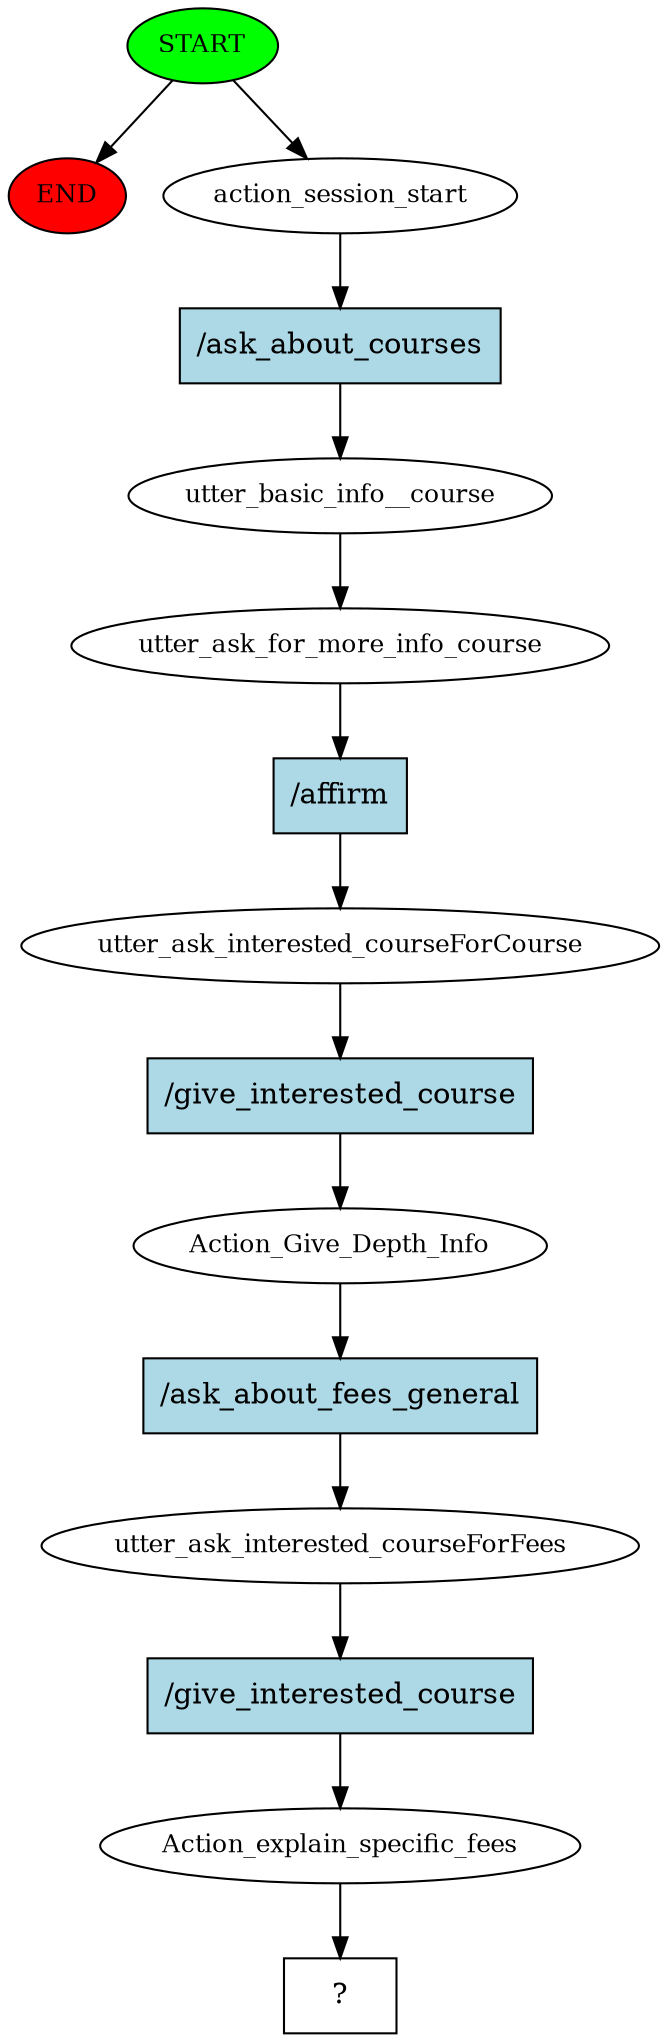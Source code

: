 digraph  {
0 [class="start active", fillcolor=green, fontsize=12, label=START, style=filled];
"-1" [class=end, fillcolor=red, fontsize=12, label=END, style=filled];
1 [class=active, fontsize=12, label=action_session_start];
2 [class=active, fontsize=12, label=utter_basic_info__course];
3 [class=active, fontsize=12, label=utter_ask_for_more_info_course];
4 [class=active, fontsize=12, label=utter_ask_interested_courseForCourse];
5 [class=active, fontsize=12, label=Action_Give_Depth_Info];
6 [class=active, fontsize=12, label=utter_ask_interested_courseForFees];
7 [class=active, fontsize=12, label=Action_explain_specific_fees];
8 [class="intent dashed active", label="  ?  ", shape=rect];
9 [class="intent active", fillcolor=lightblue, label="/ask_about_courses", shape=rect, style=filled];
10 [class="intent active", fillcolor=lightblue, label="/affirm", shape=rect, style=filled];
11 [class="intent active", fillcolor=lightblue, label="/give_interested_course", shape=rect, style=filled];
12 [class="intent active", fillcolor=lightblue, label="/ask_about_fees_general", shape=rect, style=filled];
13 [class="intent active", fillcolor=lightblue, label="/give_interested_course", shape=rect, style=filled];
0 -> "-1"  [class="", key=NONE, label=""];
0 -> 1  [class=active, key=NONE, label=""];
1 -> 9  [class=active, key=0];
2 -> 3  [class=active, key=NONE, label=""];
3 -> 10  [class=active, key=0];
4 -> 11  [class=active, key=0];
5 -> 12  [class=active, key=0];
6 -> 13  [class=active, key=0];
7 -> 8  [class=active, key=NONE, label=""];
9 -> 2  [class=active, key=0];
10 -> 4  [class=active, key=0];
11 -> 5  [class=active, key=0];
12 -> 6  [class=active, key=0];
13 -> 7  [class=active, key=0];
}
